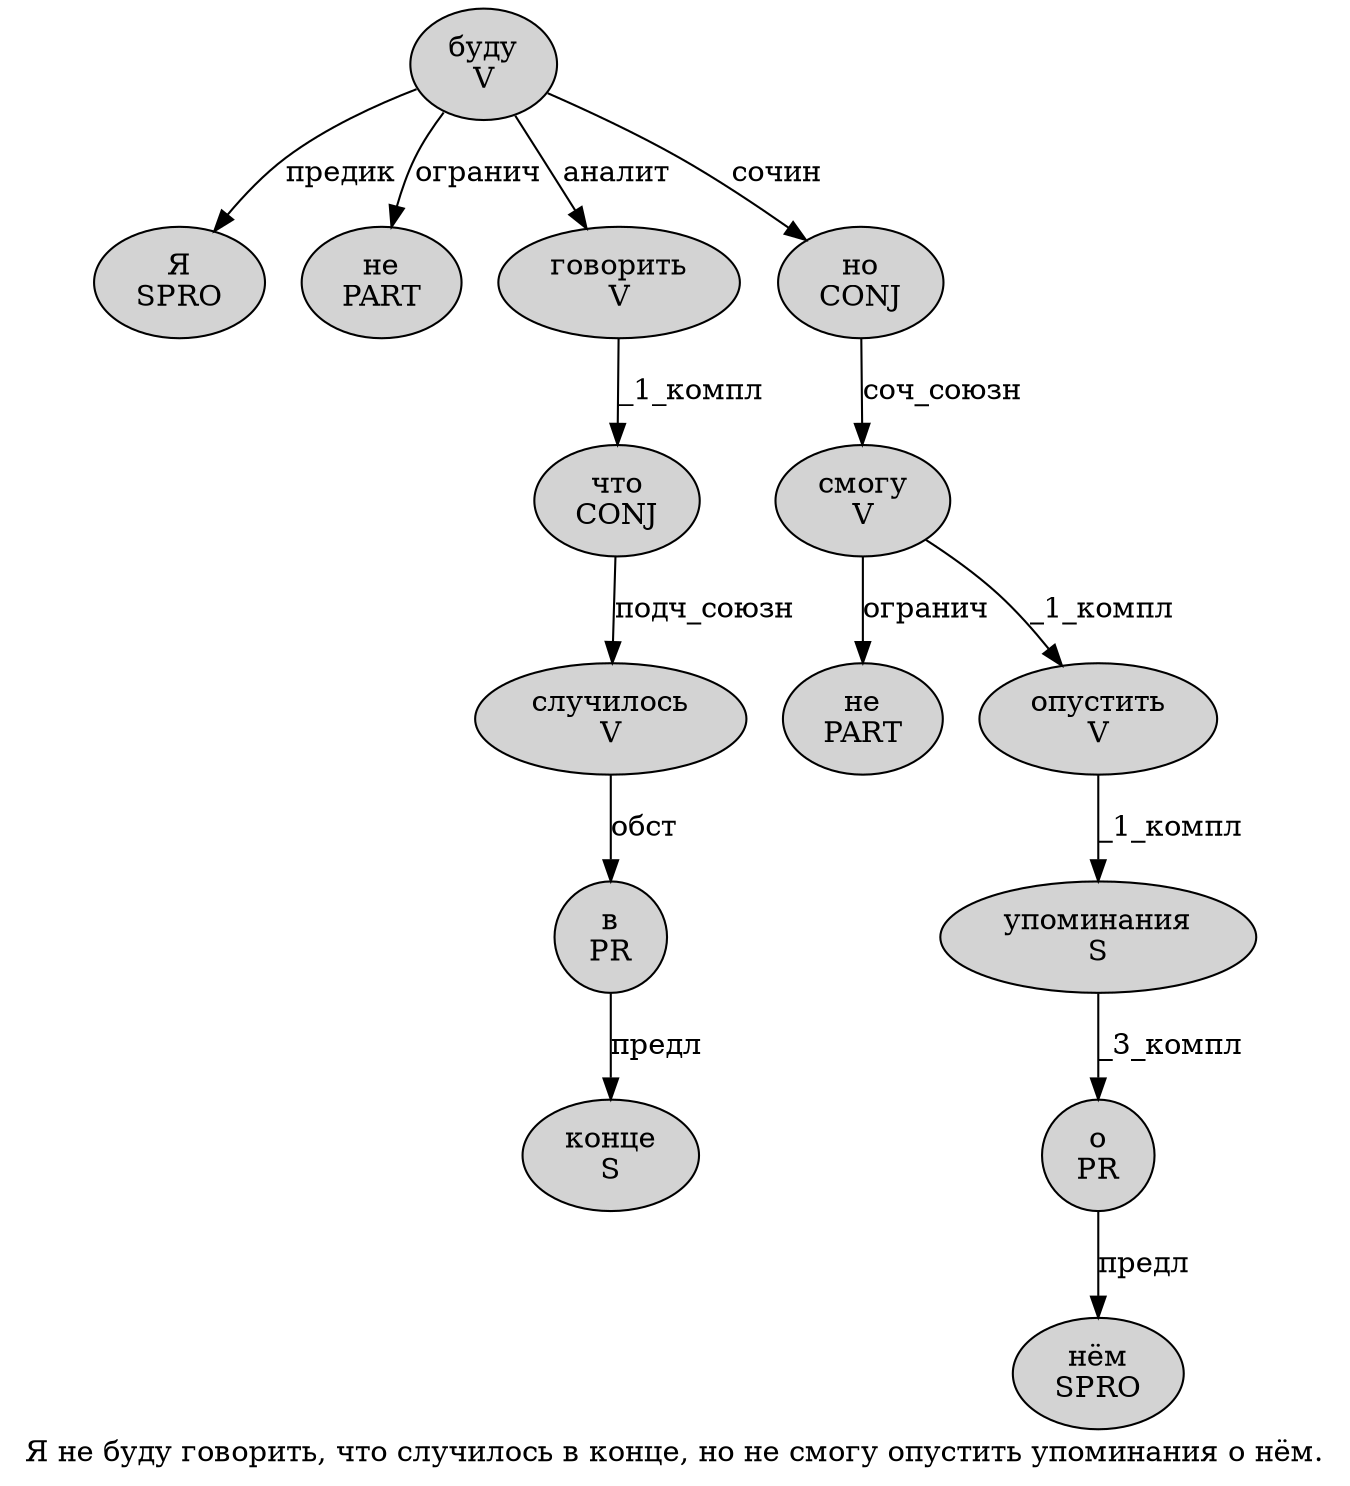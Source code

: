 digraph SENTENCE_1579 {
	graph [label="Я не буду говорить, что случилось в конце, но не смогу опустить упоминания о нём."]
	node [style=filled]
		0 [label="Я
SPRO" color="" fillcolor=lightgray penwidth=1 shape=ellipse]
		1 [label="не
PART" color="" fillcolor=lightgray penwidth=1 shape=ellipse]
		2 [label="буду
V" color="" fillcolor=lightgray penwidth=1 shape=ellipse]
		3 [label="говорить
V" color="" fillcolor=lightgray penwidth=1 shape=ellipse]
		5 [label="что
CONJ" color="" fillcolor=lightgray penwidth=1 shape=ellipse]
		6 [label="случилось
V" color="" fillcolor=lightgray penwidth=1 shape=ellipse]
		7 [label="в
PR" color="" fillcolor=lightgray penwidth=1 shape=ellipse]
		8 [label="конце
S" color="" fillcolor=lightgray penwidth=1 shape=ellipse]
		10 [label="но
CONJ" color="" fillcolor=lightgray penwidth=1 shape=ellipse]
		11 [label="не
PART" color="" fillcolor=lightgray penwidth=1 shape=ellipse]
		12 [label="смогу
V" color="" fillcolor=lightgray penwidth=1 shape=ellipse]
		13 [label="опустить
V" color="" fillcolor=lightgray penwidth=1 shape=ellipse]
		14 [label="упоминания
S" color="" fillcolor=lightgray penwidth=1 shape=ellipse]
		15 [label="о
PR" color="" fillcolor=lightgray penwidth=1 shape=ellipse]
		16 [label="нём
SPRO" color="" fillcolor=lightgray penwidth=1 shape=ellipse]
			7 -> 8 [label="предл"]
			13 -> 14 [label="_1_компл"]
			3 -> 5 [label="_1_компл"]
			2 -> 0 [label="предик"]
			2 -> 1 [label="огранич"]
			2 -> 3 [label="аналит"]
			2 -> 10 [label="сочин"]
			5 -> 6 [label="подч_союзн"]
			12 -> 11 [label="огранич"]
			12 -> 13 [label="_1_компл"]
			14 -> 15 [label="_3_компл"]
			6 -> 7 [label="обст"]
			10 -> 12 [label="соч_союзн"]
			15 -> 16 [label="предл"]
}